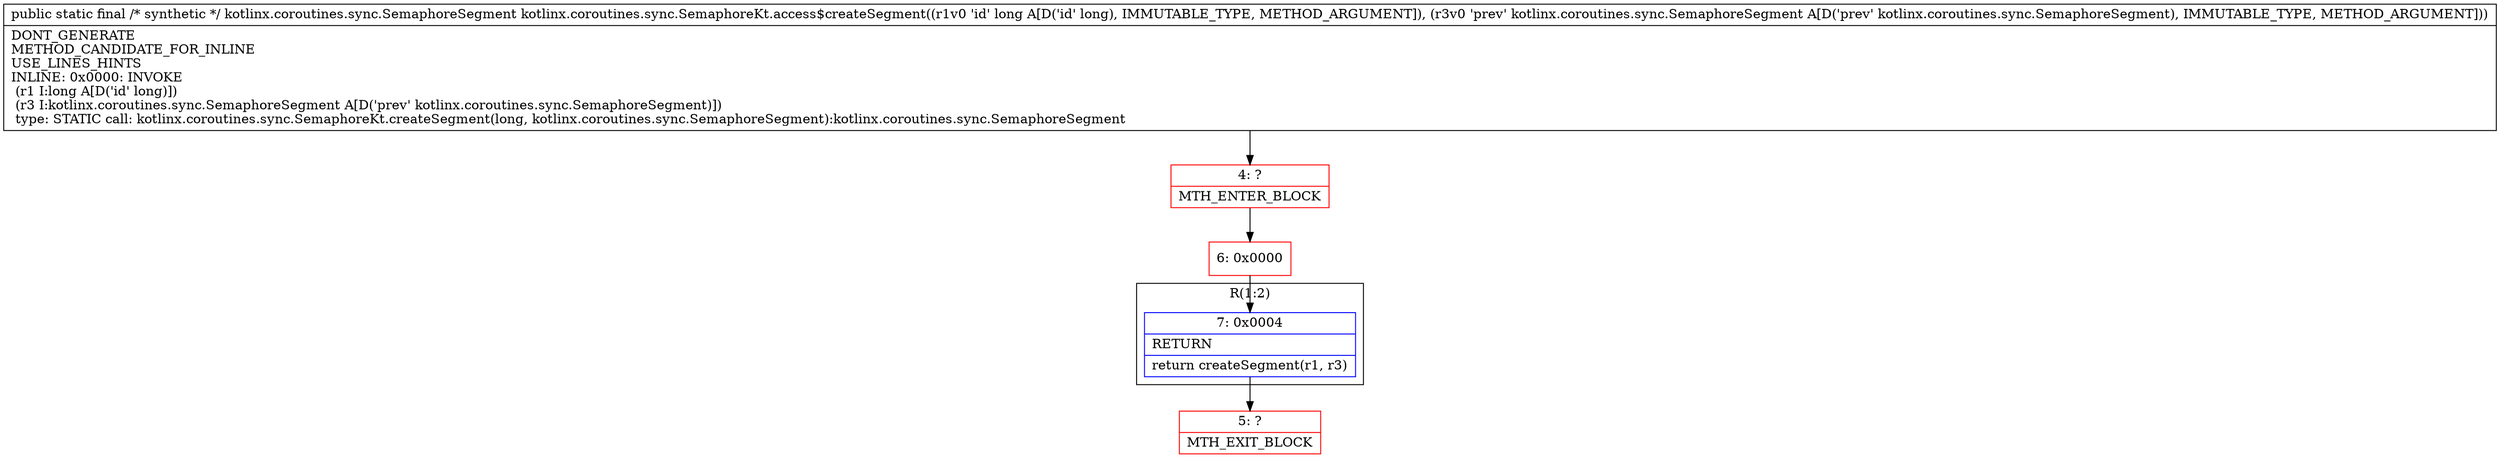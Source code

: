 digraph "CFG forkotlinx.coroutines.sync.SemaphoreKt.access$createSegment(JLkotlinx\/coroutines\/sync\/SemaphoreSegment;)Lkotlinx\/coroutines\/sync\/SemaphoreSegment;" {
subgraph cluster_Region_366446117 {
label = "R(1:2)";
node [shape=record,color=blue];
Node_7 [shape=record,label="{7\:\ 0x0004|RETURN\l|return createSegment(r1, r3)\l}"];
}
Node_4 [shape=record,color=red,label="{4\:\ ?|MTH_ENTER_BLOCK\l}"];
Node_6 [shape=record,color=red,label="{6\:\ 0x0000}"];
Node_5 [shape=record,color=red,label="{5\:\ ?|MTH_EXIT_BLOCK\l}"];
MethodNode[shape=record,label="{public static final \/* synthetic *\/ kotlinx.coroutines.sync.SemaphoreSegment kotlinx.coroutines.sync.SemaphoreKt.access$createSegment((r1v0 'id' long A[D('id' long), IMMUTABLE_TYPE, METHOD_ARGUMENT]), (r3v0 'prev' kotlinx.coroutines.sync.SemaphoreSegment A[D('prev' kotlinx.coroutines.sync.SemaphoreSegment), IMMUTABLE_TYPE, METHOD_ARGUMENT]))  | DONT_GENERATE\lMETHOD_CANDIDATE_FOR_INLINE\lUSE_LINES_HINTS\lINLINE: 0x0000: INVOKE  \l  (r1 I:long A[D('id' long)])\l  (r3 I:kotlinx.coroutines.sync.SemaphoreSegment A[D('prev' kotlinx.coroutines.sync.SemaphoreSegment)])\l type: STATIC call: kotlinx.coroutines.sync.SemaphoreKt.createSegment(long, kotlinx.coroutines.sync.SemaphoreSegment):kotlinx.coroutines.sync.SemaphoreSegment\l}"];
MethodNode -> Node_4;Node_7 -> Node_5;
Node_4 -> Node_6;
Node_6 -> Node_7;
}


